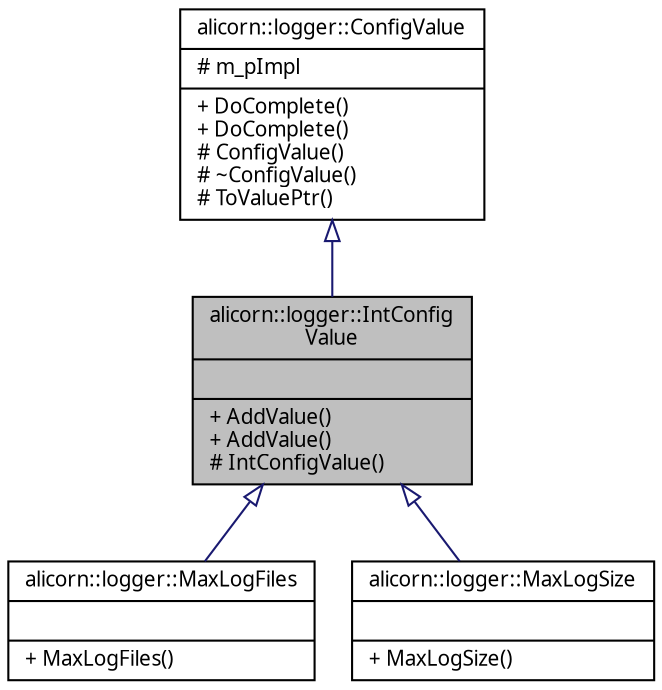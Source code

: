 digraph "alicorn::logger::IntConfigValue"
{
 // INTERACTIVE_SVG=YES
  edge [fontname="Verdana",fontsize="10",labelfontname="Verdana",labelfontsize="10"];
  node [fontname="Verdana",fontsize="10",shape=record];
  Node1 [label="{alicorn::logger::IntConfig\lValue\n||+ AddValue()\l+ AddValue()\l# IntConfigValue()\l}",height=0.2,width=0.4,color="black", fillcolor="grey75", style="filled", fontcolor="black"];
  Node2 -> Node1 [dir="back",color="midnightblue",fontsize="10",style="solid",arrowtail="onormal",fontname="Verdana"];
  Node2 [label="{alicorn::logger::ConfigValue\n|# m_pImpl\l|+ DoComplete()\l+ DoComplete()\l# ConfigValue()\l# ~ConfigValue()\l# ToValuePtr()\l}",height=0.2,width=0.4,color="black", fillcolor="white", style="filled",URL="$a00070.html",tooltip="Класс входит в Проект Logger   Базовый класс-обертка параметров для передачи их значений конфигуратор..."];
  Node1 -> Node3 [dir="back",color="midnightblue",fontsize="10",style="solid",arrowtail="onormal",fontname="Verdana"];
  Node3 [label="{alicorn::logger::MaxLogFiles\n||+ MaxLogFiles()\l}",height=0.2,width=0.4,color="black", fillcolor="white", style="filled",URL="$a00107.html",tooltip="Класс входит в Проект Logger   Количество файлов журнала лога, которые будут храниться (0 - для отклю..."];
  Node1 -> Node4 [dir="back",color="midnightblue",fontsize="10",style="solid",arrowtail="onormal",fontname="Verdana"];
  Node4 [label="{alicorn::logger::MaxLogSize\n||+ MaxLogSize()\l}",height=0.2,width=0.4,color="black", fillcolor="white", style="filled",URL="$a00108.html",tooltip="Класс входит в Проект Logger   Максимальный размер файла журнала в байтах (0 - без ограничений)..."];
}
